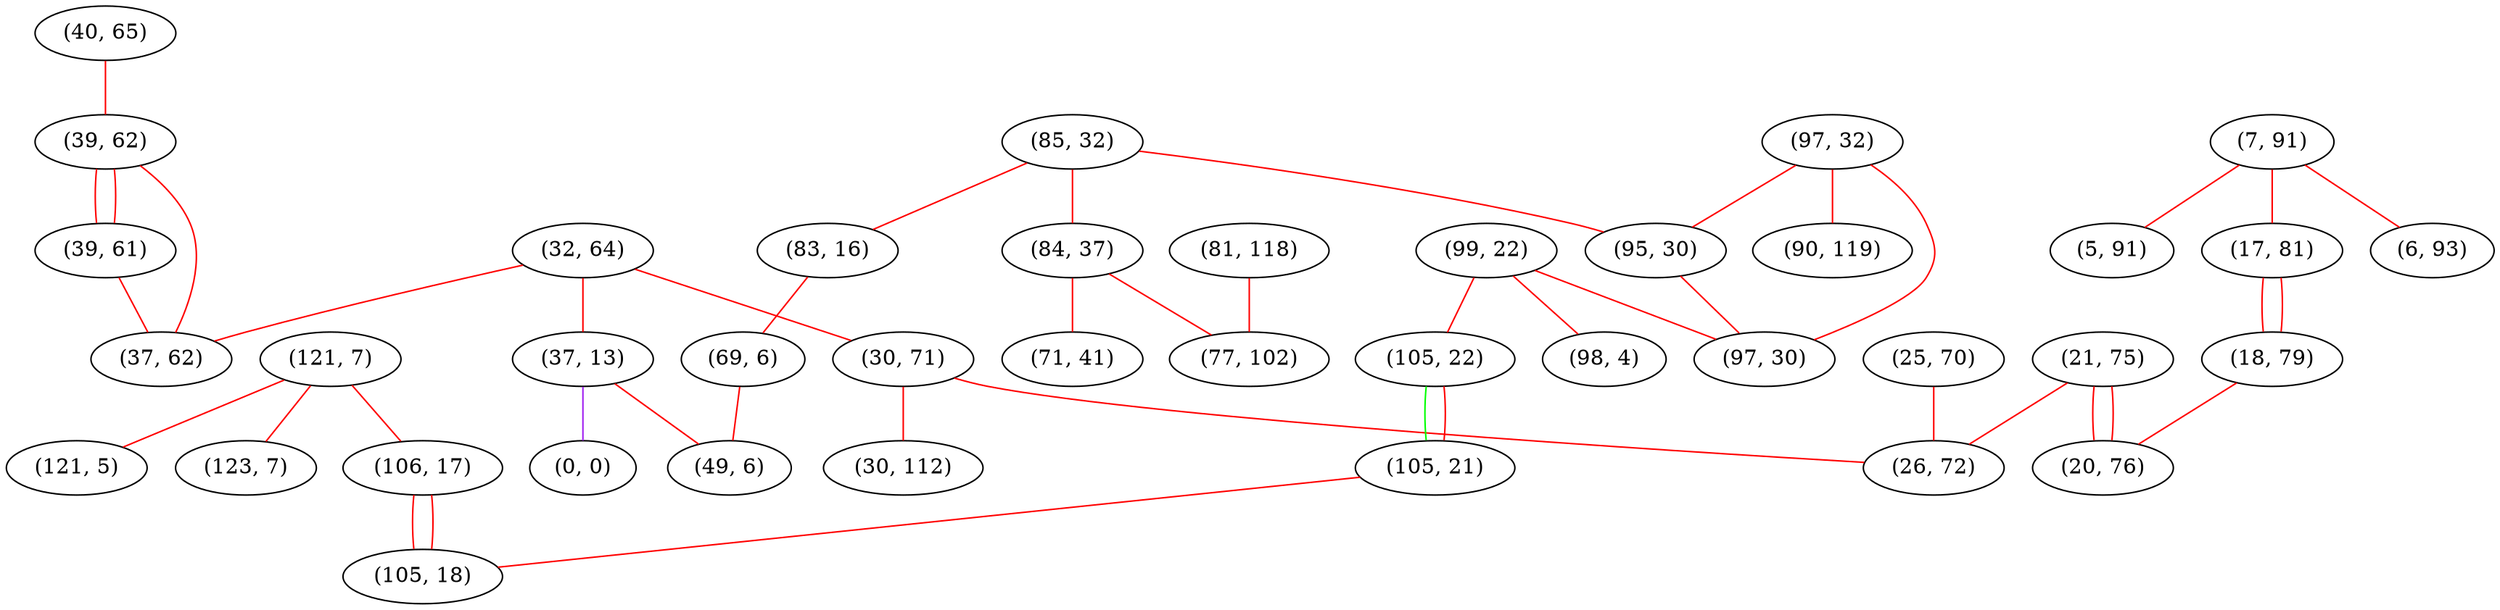 graph "" {
"(40, 65)";
"(7, 91)";
"(21, 75)";
"(97, 32)";
"(32, 64)";
"(85, 32)";
"(83, 16)";
"(25, 70)";
"(37, 13)";
"(121, 7)";
"(69, 6)";
"(39, 62)";
"(81, 118)";
"(5, 91)";
"(84, 37)";
"(30, 71)";
"(17, 81)";
"(0, 0)";
"(49, 6)";
"(99, 22)";
"(18, 79)";
"(123, 7)";
"(95, 30)";
"(39, 61)";
"(97, 30)";
"(98, 4)";
"(37, 62)";
"(20, 76)";
"(106, 17)";
"(6, 93)";
"(90, 119)";
"(121, 5)";
"(105, 22)";
"(77, 102)";
"(26, 72)";
"(30, 112)";
"(105, 21)";
"(105, 18)";
"(71, 41)";
"(40, 65)" -- "(39, 62)"  [color=red, key=0, weight=1];
"(7, 91)" -- "(17, 81)"  [color=red, key=0, weight=1];
"(7, 91)" -- "(6, 93)"  [color=red, key=0, weight=1];
"(7, 91)" -- "(5, 91)"  [color=red, key=0, weight=1];
"(21, 75)" -- "(26, 72)"  [color=red, key=0, weight=1];
"(21, 75)" -- "(20, 76)"  [color=red, key=0, weight=1];
"(21, 75)" -- "(20, 76)"  [color=red, key=1, weight=1];
"(97, 32)" -- "(90, 119)"  [color=red, key=0, weight=1];
"(97, 32)" -- "(95, 30)"  [color=red, key=0, weight=1];
"(97, 32)" -- "(97, 30)"  [color=red, key=0, weight=1];
"(32, 64)" -- "(37, 62)"  [color=red, key=0, weight=1];
"(32, 64)" -- "(30, 71)"  [color=red, key=0, weight=1];
"(32, 64)" -- "(37, 13)"  [color=red, key=0, weight=1];
"(85, 32)" -- "(83, 16)"  [color=red, key=0, weight=1];
"(85, 32)" -- "(84, 37)"  [color=red, key=0, weight=1];
"(85, 32)" -- "(95, 30)"  [color=red, key=0, weight=1];
"(83, 16)" -- "(69, 6)"  [color=red, key=0, weight=1];
"(25, 70)" -- "(26, 72)"  [color=red, key=0, weight=1];
"(37, 13)" -- "(49, 6)"  [color=red, key=0, weight=1];
"(37, 13)" -- "(0, 0)"  [color=purple, key=0, weight=4];
"(121, 7)" -- "(123, 7)"  [color=red, key=0, weight=1];
"(121, 7)" -- "(106, 17)"  [color=red, key=0, weight=1];
"(121, 7)" -- "(121, 5)"  [color=red, key=0, weight=1];
"(69, 6)" -- "(49, 6)"  [color=red, key=0, weight=1];
"(39, 62)" -- "(37, 62)"  [color=red, key=0, weight=1];
"(39, 62)" -- "(39, 61)"  [color=red, key=0, weight=1];
"(39, 62)" -- "(39, 61)"  [color=red, key=1, weight=1];
"(81, 118)" -- "(77, 102)"  [color=red, key=0, weight=1];
"(84, 37)" -- "(77, 102)"  [color=red, key=0, weight=1];
"(84, 37)" -- "(71, 41)"  [color=red, key=0, weight=1];
"(30, 71)" -- "(26, 72)"  [color=red, key=0, weight=1];
"(30, 71)" -- "(30, 112)"  [color=red, key=0, weight=1];
"(17, 81)" -- "(18, 79)"  [color=red, key=0, weight=1];
"(17, 81)" -- "(18, 79)"  [color=red, key=1, weight=1];
"(99, 22)" -- "(105, 22)"  [color=red, key=0, weight=1];
"(99, 22)" -- "(97, 30)"  [color=red, key=0, weight=1];
"(99, 22)" -- "(98, 4)"  [color=red, key=0, weight=1];
"(18, 79)" -- "(20, 76)"  [color=red, key=0, weight=1];
"(95, 30)" -- "(97, 30)"  [color=red, key=0, weight=1];
"(39, 61)" -- "(37, 62)"  [color=red, key=0, weight=1];
"(106, 17)" -- "(105, 18)"  [color=red, key=0, weight=1];
"(106, 17)" -- "(105, 18)"  [color=red, key=1, weight=1];
"(105, 22)" -- "(105, 21)"  [color=green, key=0, weight=2];
"(105, 22)" -- "(105, 21)"  [color=red, key=1, weight=1];
"(105, 21)" -- "(105, 18)"  [color=red, key=0, weight=1];
}
